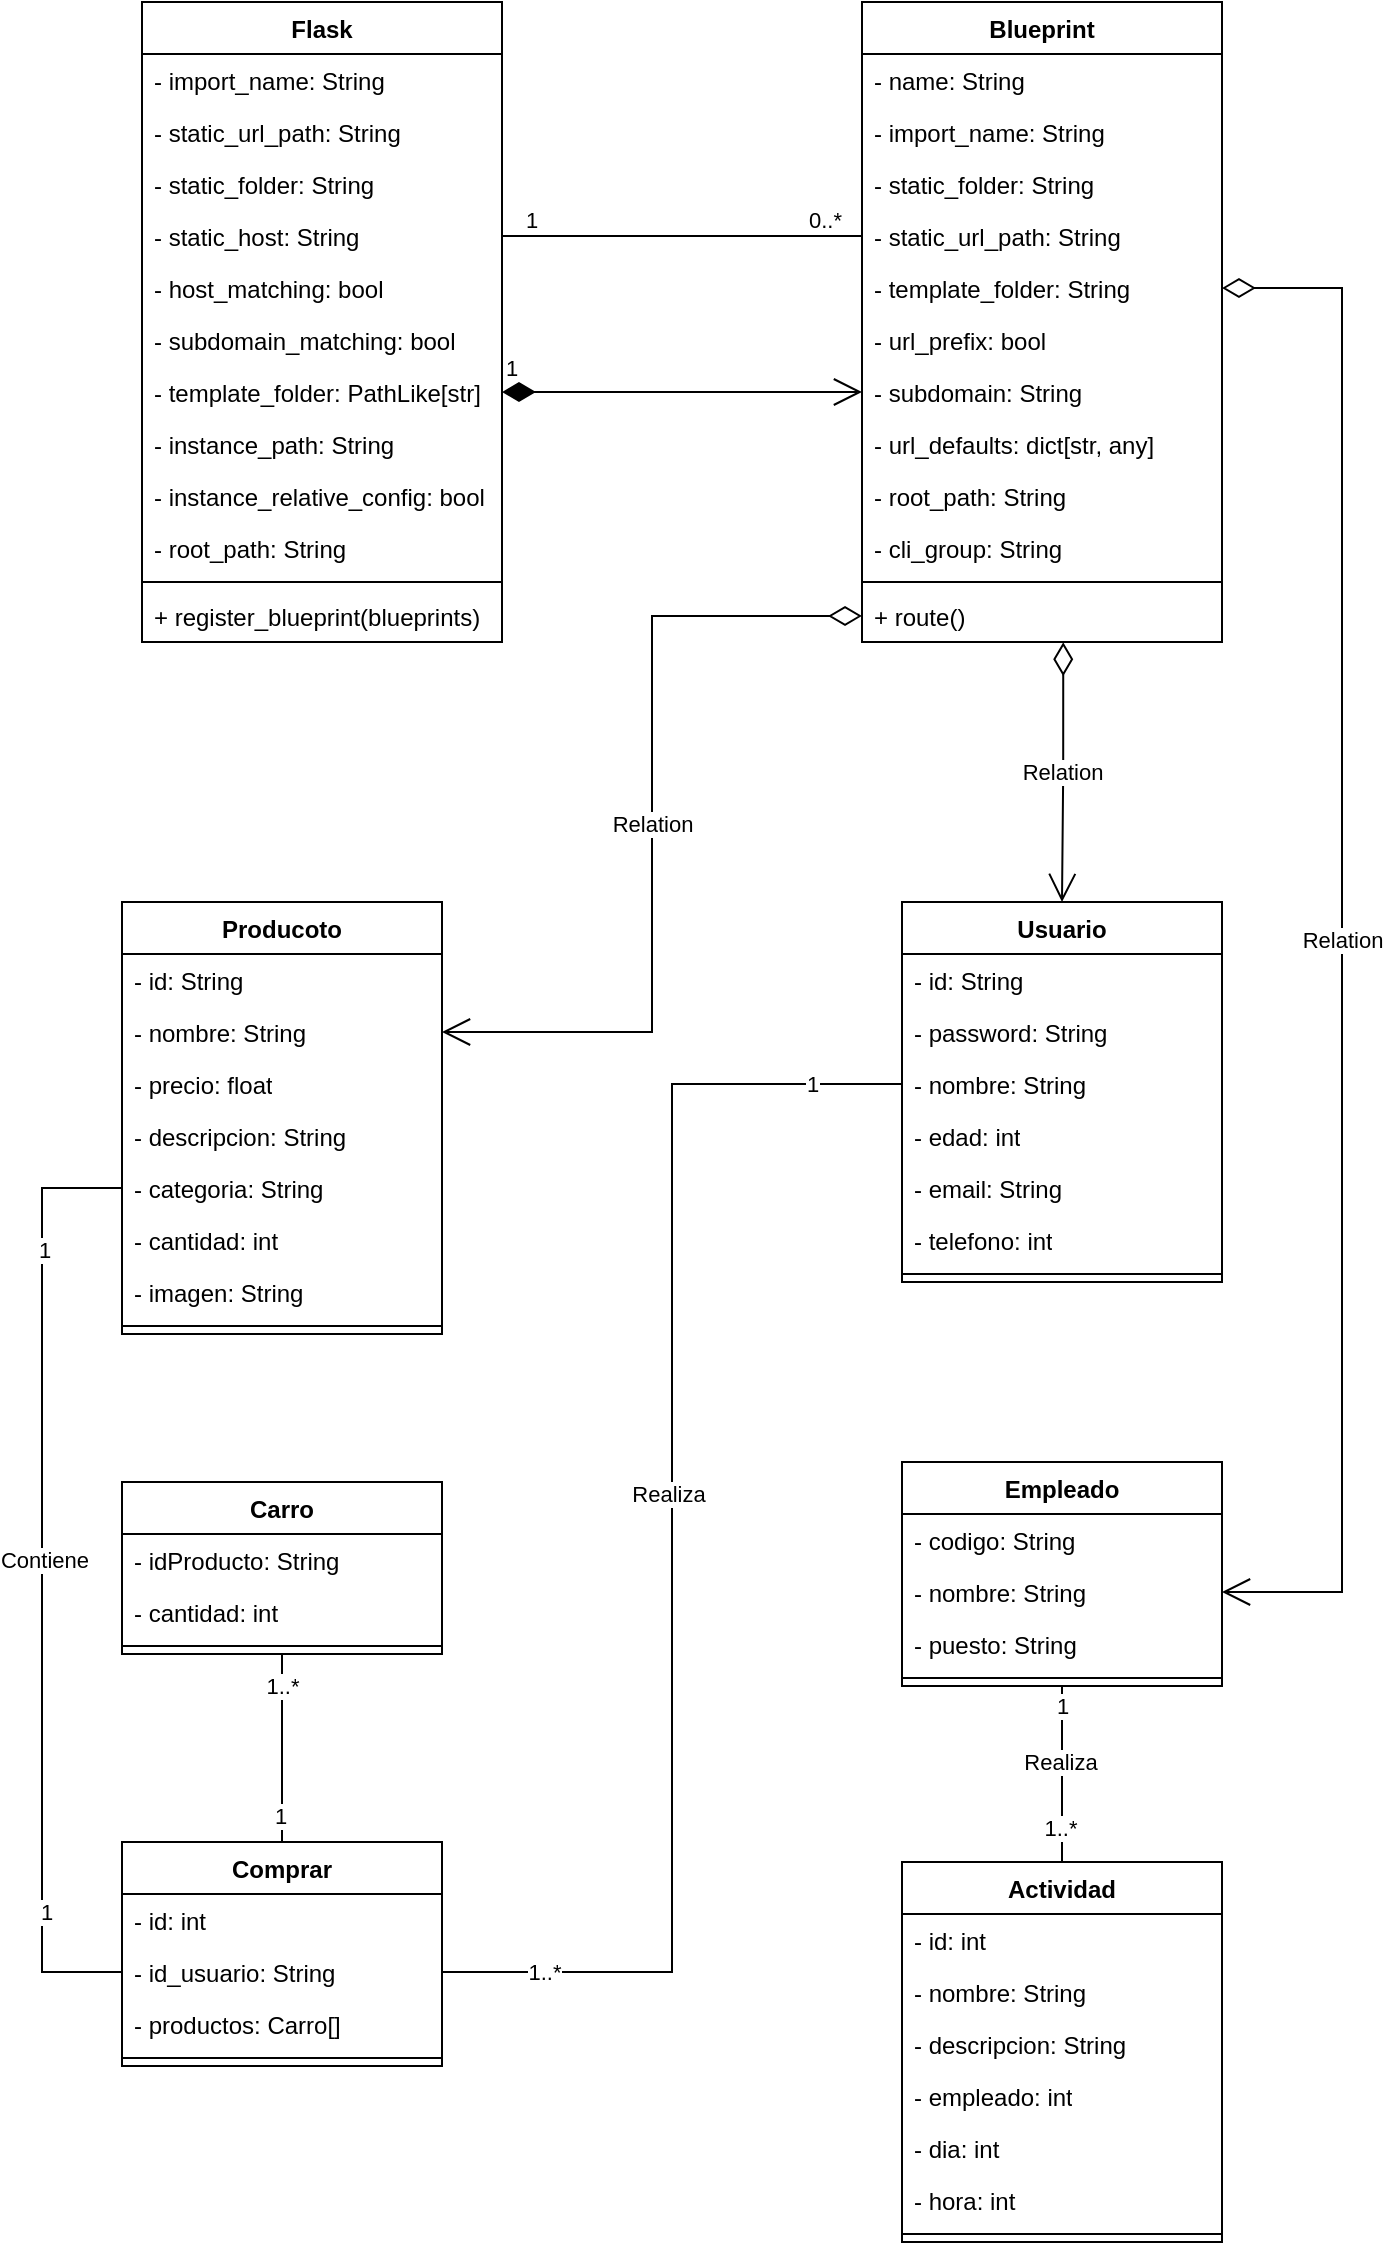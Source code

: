 <mxfile version="24.6.4" type="github">
  <diagram name="Page-1" id="HMV49x7InuyYmZAMumwG">
    <mxGraphModel dx="1477" dy="1890" grid="1" gridSize="10" guides="1" tooltips="1" connect="1" arrows="1" fold="1" page="1" pageScale="1" pageWidth="850" pageHeight="1100" math="0" shadow="0">
      <root>
        <mxCell id="0" />
        <mxCell id="1" parent="0" />
        <mxCell id="klIfk3_BC9kVE4RCGqy8-1" value="Usuario" style="swimlane;fontStyle=1;align=center;verticalAlign=top;childLayout=stackLayout;horizontal=1;startSize=26;horizontalStack=0;resizeParent=1;resizeParentMax=0;resizeLast=0;collapsible=1;marginBottom=0;whiteSpace=wrap;html=1;movable=1;resizable=1;rotatable=1;deletable=1;editable=1;locked=0;connectable=1;" vertex="1" parent="1">
          <mxGeometry x="560" y="90" width="160" height="190" as="geometry" />
        </mxCell>
        <mxCell id="klIfk3_BC9kVE4RCGqy8-2" value="- id: String&lt;div&gt;&lt;br&gt;&lt;/div&gt;" style="text;strokeColor=none;fillColor=none;align=left;verticalAlign=top;spacingLeft=4;spacingRight=4;overflow=hidden;rotatable=0;points=[[0,0.5],[1,0.5]];portConstraint=eastwest;whiteSpace=wrap;html=1;" vertex="1" parent="klIfk3_BC9kVE4RCGqy8-1">
          <mxGeometry y="26" width="160" height="26" as="geometry" />
        </mxCell>
        <mxCell id="klIfk3_BC9kVE4RCGqy8-5" value="- password: String" style="text;strokeColor=none;fillColor=none;align=left;verticalAlign=top;spacingLeft=4;spacingRight=4;overflow=hidden;rotatable=0;points=[[0,0.5],[1,0.5]];portConstraint=eastwest;whiteSpace=wrap;html=1;" vertex="1" parent="klIfk3_BC9kVE4RCGqy8-1">
          <mxGeometry y="52" width="160" height="26" as="geometry" />
        </mxCell>
        <mxCell id="klIfk3_BC9kVE4RCGqy8-6" value="- nombre: String" style="text;strokeColor=none;fillColor=none;align=left;verticalAlign=top;spacingLeft=4;spacingRight=4;overflow=hidden;rotatable=0;points=[[0,0.5],[1,0.5]];portConstraint=eastwest;whiteSpace=wrap;html=1;" vertex="1" parent="klIfk3_BC9kVE4RCGqy8-1">
          <mxGeometry y="78" width="160" height="26" as="geometry" />
        </mxCell>
        <mxCell id="klIfk3_BC9kVE4RCGqy8-7" value="- edad: int&lt;div&gt;&lt;br&gt;&lt;/div&gt;" style="text;strokeColor=none;fillColor=none;align=left;verticalAlign=top;spacingLeft=4;spacingRight=4;overflow=hidden;rotatable=0;points=[[0,0.5],[1,0.5]];portConstraint=eastwest;whiteSpace=wrap;html=1;" vertex="1" parent="klIfk3_BC9kVE4RCGqy8-1">
          <mxGeometry y="104" width="160" height="26" as="geometry" />
        </mxCell>
        <mxCell id="klIfk3_BC9kVE4RCGqy8-8" value="- email: String" style="text;strokeColor=none;fillColor=none;align=left;verticalAlign=top;spacingLeft=4;spacingRight=4;overflow=hidden;rotatable=0;points=[[0,0.5],[1,0.5]];portConstraint=eastwest;whiteSpace=wrap;html=1;" vertex="1" parent="klIfk3_BC9kVE4RCGqy8-1">
          <mxGeometry y="130" width="160" height="26" as="geometry" />
        </mxCell>
        <mxCell id="klIfk3_BC9kVE4RCGqy8-9" value="- telefono: int&lt;div&gt;&lt;br&gt;&lt;/div&gt;" style="text;strokeColor=none;fillColor=none;align=left;verticalAlign=top;spacingLeft=4;spacingRight=4;overflow=hidden;rotatable=0;points=[[0,0.5],[1,0.5]];portConstraint=eastwest;whiteSpace=wrap;html=1;" vertex="1" parent="klIfk3_BC9kVE4RCGqy8-1">
          <mxGeometry y="156" width="160" height="26" as="geometry" />
        </mxCell>
        <mxCell id="klIfk3_BC9kVE4RCGqy8-3" value="" style="line;strokeWidth=1;fillColor=none;align=left;verticalAlign=middle;spacingTop=-1;spacingLeft=3;spacingRight=3;rotatable=0;labelPosition=right;points=[];portConstraint=eastwest;strokeColor=inherit;" vertex="1" parent="klIfk3_BC9kVE4RCGqy8-1">
          <mxGeometry y="182" width="160" height="8" as="geometry" />
        </mxCell>
        <mxCell id="klIfk3_BC9kVE4RCGqy8-10" value="Producoto" style="swimlane;fontStyle=1;align=center;verticalAlign=top;childLayout=stackLayout;horizontal=1;startSize=26;horizontalStack=0;resizeParent=1;resizeParentMax=0;resizeLast=0;collapsible=1;marginBottom=0;whiteSpace=wrap;html=1;movable=0;resizable=0;rotatable=0;deletable=0;editable=0;locked=1;connectable=0;" vertex="1" parent="1">
          <mxGeometry x="170" y="90" width="160" height="216" as="geometry" />
        </mxCell>
        <mxCell id="klIfk3_BC9kVE4RCGqy8-11" value="- id: String&lt;div&gt;&lt;br&gt;&lt;/div&gt;" style="text;strokeColor=none;fillColor=none;align=left;verticalAlign=top;spacingLeft=4;spacingRight=4;overflow=hidden;rotatable=0;points=[[0,0.5],[1,0.5]];portConstraint=eastwest;whiteSpace=wrap;html=1;" vertex="1" parent="klIfk3_BC9kVE4RCGqy8-10">
          <mxGeometry y="26" width="160" height="26" as="geometry" />
        </mxCell>
        <mxCell id="klIfk3_BC9kVE4RCGqy8-13" value="- nombre: String&lt;div&gt;&lt;br&gt;&lt;/div&gt;" style="text;strokeColor=none;fillColor=none;align=left;verticalAlign=top;spacingLeft=4;spacingRight=4;overflow=hidden;rotatable=0;points=[[0,0.5],[1,0.5]];portConstraint=eastwest;whiteSpace=wrap;html=1;" vertex="1" parent="klIfk3_BC9kVE4RCGqy8-10">
          <mxGeometry y="52" width="160" height="26" as="geometry" />
        </mxCell>
        <mxCell id="klIfk3_BC9kVE4RCGqy8-12" value="- precio: float" style="text;strokeColor=none;fillColor=none;align=left;verticalAlign=top;spacingLeft=4;spacingRight=4;overflow=hidden;rotatable=0;points=[[0,0.5],[1,0.5]];portConstraint=eastwest;whiteSpace=wrap;html=1;" vertex="1" parent="klIfk3_BC9kVE4RCGqy8-10">
          <mxGeometry y="78" width="160" height="26" as="geometry" />
        </mxCell>
        <mxCell id="klIfk3_BC9kVE4RCGqy8-14" value="- descripcion: String&lt;div&gt;&lt;br&gt;&lt;/div&gt;" style="text;strokeColor=none;fillColor=none;align=left;verticalAlign=top;spacingLeft=4;spacingRight=4;overflow=hidden;rotatable=0;points=[[0,0.5],[1,0.5]];portConstraint=eastwest;whiteSpace=wrap;html=1;" vertex="1" parent="klIfk3_BC9kVE4RCGqy8-10">
          <mxGeometry y="104" width="160" height="26" as="geometry" />
        </mxCell>
        <mxCell id="klIfk3_BC9kVE4RCGqy8-15" value="- categoria: String" style="text;strokeColor=none;fillColor=none;align=left;verticalAlign=top;spacingLeft=4;spacingRight=4;overflow=hidden;rotatable=0;points=[[0,0.5],[1,0.5]];portConstraint=eastwest;whiteSpace=wrap;html=1;" vertex="1" parent="klIfk3_BC9kVE4RCGqy8-10">
          <mxGeometry y="130" width="160" height="26" as="geometry" />
        </mxCell>
        <mxCell id="klIfk3_BC9kVE4RCGqy8-18" value="- cantidad: int&lt;div&gt;&lt;br&gt;&lt;/div&gt;" style="text;strokeColor=none;fillColor=none;align=left;verticalAlign=top;spacingLeft=4;spacingRight=4;overflow=hidden;rotatable=0;points=[[0,0.5],[1,0.5]];portConstraint=eastwest;whiteSpace=wrap;html=1;" vertex="1" parent="klIfk3_BC9kVE4RCGqy8-10">
          <mxGeometry y="156" width="160" height="26" as="geometry" />
        </mxCell>
        <mxCell id="klIfk3_BC9kVE4RCGqy8-16" value="- imagen: String&lt;div&gt;&lt;br&gt;&lt;/div&gt;" style="text;strokeColor=none;fillColor=none;align=left;verticalAlign=top;spacingLeft=4;spacingRight=4;overflow=hidden;rotatable=0;points=[[0,0.5],[1,0.5]];portConstraint=eastwest;whiteSpace=wrap;html=1;" vertex="1" parent="klIfk3_BC9kVE4RCGqy8-10">
          <mxGeometry y="182" width="160" height="26" as="geometry" />
        </mxCell>
        <mxCell id="klIfk3_BC9kVE4RCGqy8-17" value="" style="line;strokeWidth=1;fillColor=none;align=left;verticalAlign=middle;spacingTop=-1;spacingLeft=3;spacingRight=3;rotatable=0;labelPosition=right;points=[];portConstraint=eastwest;strokeColor=inherit;" vertex="1" parent="klIfk3_BC9kVE4RCGqy8-10">
          <mxGeometry y="208" width="160" height="8" as="geometry" />
        </mxCell>
        <mxCell id="klIfk3_BC9kVE4RCGqy8-19" value="Empleado" style="swimlane;fontStyle=1;align=center;verticalAlign=top;childLayout=stackLayout;horizontal=1;startSize=26;horizontalStack=0;resizeParent=1;resizeParentMax=0;resizeLast=0;collapsible=1;marginBottom=0;whiteSpace=wrap;html=1;movable=1;resizable=1;rotatable=1;deletable=1;editable=1;locked=0;connectable=1;" vertex="1" parent="1">
          <mxGeometry x="560" y="370" width="160" height="112" as="geometry" />
        </mxCell>
        <mxCell id="klIfk3_BC9kVE4RCGqy8-20" value="- codigo: String" style="text;strokeColor=none;fillColor=none;align=left;verticalAlign=top;spacingLeft=4;spacingRight=4;overflow=hidden;rotatable=0;points=[[0,0.5],[1,0.5]];portConstraint=eastwest;whiteSpace=wrap;html=1;" vertex="1" parent="klIfk3_BC9kVE4RCGqy8-19">
          <mxGeometry y="26" width="160" height="26" as="geometry" />
        </mxCell>
        <mxCell id="klIfk3_BC9kVE4RCGqy8-23" value="- nombre: String" style="text;strokeColor=none;fillColor=none;align=left;verticalAlign=top;spacingLeft=4;spacingRight=4;overflow=hidden;rotatable=0;points=[[0,0.5],[1,0.5]];portConstraint=eastwest;whiteSpace=wrap;html=1;" vertex="1" parent="klIfk3_BC9kVE4RCGqy8-19">
          <mxGeometry y="52" width="160" height="26" as="geometry" />
        </mxCell>
        <mxCell id="klIfk3_BC9kVE4RCGqy8-24" value="- puesto: String" style="text;strokeColor=none;fillColor=none;align=left;verticalAlign=top;spacingLeft=4;spacingRight=4;overflow=hidden;rotatable=0;points=[[0,0.5],[1,0.5]];portConstraint=eastwest;whiteSpace=wrap;html=1;" vertex="1" parent="klIfk3_BC9kVE4RCGqy8-19">
          <mxGeometry y="78" width="160" height="26" as="geometry" />
        </mxCell>
        <mxCell id="klIfk3_BC9kVE4RCGqy8-21" value="" style="line;strokeWidth=1;fillColor=none;align=left;verticalAlign=middle;spacingTop=-1;spacingLeft=3;spacingRight=3;rotatable=0;labelPosition=right;points=[];portConstraint=eastwest;strokeColor=inherit;" vertex="1" parent="klIfk3_BC9kVE4RCGqy8-19">
          <mxGeometry y="104" width="160" height="8" as="geometry" />
        </mxCell>
        <mxCell id="klIfk3_BC9kVE4RCGqy8-25" value="Comprar" style="swimlane;fontStyle=1;align=center;verticalAlign=top;childLayout=stackLayout;horizontal=1;startSize=26;horizontalStack=0;resizeParent=1;resizeParentMax=0;resizeLast=0;collapsible=1;marginBottom=0;whiteSpace=wrap;html=1;movable=1;resizable=1;rotatable=1;deletable=1;editable=1;locked=0;connectable=1;" vertex="1" parent="1">
          <mxGeometry x="170" y="560" width="160" height="112" as="geometry" />
        </mxCell>
        <mxCell id="klIfk3_BC9kVE4RCGqy8-26" value="- id: int" style="text;strokeColor=none;fillColor=none;align=left;verticalAlign=top;spacingLeft=4;spacingRight=4;overflow=hidden;rotatable=1;points=[[0,0.5],[1,0.5]];portConstraint=eastwest;whiteSpace=wrap;html=1;movable=1;resizable=1;deletable=1;editable=1;locked=0;connectable=1;" vertex="1" parent="klIfk3_BC9kVE4RCGqy8-25">
          <mxGeometry y="26" width="160" height="26" as="geometry" />
        </mxCell>
        <mxCell id="klIfk3_BC9kVE4RCGqy8-29" value="- id_usuario: String" style="text;strokeColor=none;fillColor=none;align=left;verticalAlign=top;spacingLeft=4;spacingRight=4;overflow=hidden;rotatable=1;points=[[0,0.5],[1,0.5]];portConstraint=eastwest;whiteSpace=wrap;html=1;movable=1;resizable=1;deletable=1;editable=1;locked=0;connectable=1;" vertex="1" parent="klIfk3_BC9kVE4RCGqy8-25">
          <mxGeometry y="52" width="160" height="26" as="geometry" />
        </mxCell>
        <mxCell id="klIfk3_BC9kVE4RCGqy8-30" value="- productos: Carro[]" style="text;strokeColor=none;fillColor=none;align=left;verticalAlign=top;spacingLeft=4;spacingRight=4;overflow=hidden;rotatable=1;points=[[0,0.5],[1,0.5]];portConstraint=eastwest;whiteSpace=wrap;html=1;movable=1;resizable=1;deletable=1;editable=1;locked=0;connectable=1;" vertex="1" parent="klIfk3_BC9kVE4RCGqy8-25">
          <mxGeometry y="78" width="160" height="26" as="geometry" />
        </mxCell>
        <mxCell id="klIfk3_BC9kVE4RCGqy8-27" value="" style="line;strokeWidth=1;fillColor=none;align=left;verticalAlign=middle;spacingTop=-1;spacingLeft=3;spacingRight=3;rotatable=1;labelPosition=right;points=[];portConstraint=eastwest;strokeColor=inherit;movable=1;resizable=1;deletable=1;editable=1;locked=0;connectable=1;" vertex="1" parent="klIfk3_BC9kVE4RCGqy8-25">
          <mxGeometry y="104" width="160" height="8" as="geometry" />
        </mxCell>
        <mxCell id="klIfk3_BC9kVE4RCGqy8-31" value="Carro" style="swimlane;fontStyle=1;align=center;verticalAlign=top;childLayout=stackLayout;horizontal=1;startSize=26;horizontalStack=0;resizeParent=1;resizeParentMax=0;resizeLast=0;collapsible=1;marginBottom=0;whiteSpace=wrap;html=1;movable=1;resizable=1;rotatable=1;deletable=1;editable=1;locked=0;connectable=1;" vertex="1" parent="1">
          <mxGeometry x="170" y="380" width="160" height="86" as="geometry" />
        </mxCell>
        <mxCell id="klIfk3_BC9kVE4RCGqy8-32" value="- idProducto: String" style="text;strokeColor=none;fillColor=none;align=left;verticalAlign=top;spacingLeft=4;spacingRight=4;overflow=hidden;rotatable=1;points=[[0,0.5],[1,0.5]];portConstraint=eastwest;whiteSpace=wrap;html=1;movable=1;resizable=1;deletable=1;editable=1;locked=0;connectable=1;" vertex="1" parent="klIfk3_BC9kVE4RCGqy8-31">
          <mxGeometry y="26" width="160" height="26" as="geometry" />
        </mxCell>
        <mxCell id="klIfk3_BC9kVE4RCGqy8-34" value="- cantidad: int" style="text;strokeColor=none;fillColor=none;align=left;verticalAlign=top;spacingLeft=4;spacingRight=4;overflow=hidden;rotatable=1;points=[[0,0.5],[1,0.5]];portConstraint=eastwest;whiteSpace=wrap;html=1;movable=1;resizable=1;deletable=1;editable=1;locked=0;connectable=1;" vertex="1" parent="klIfk3_BC9kVE4RCGqy8-31">
          <mxGeometry y="52" width="160" height="26" as="geometry" />
        </mxCell>
        <mxCell id="klIfk3_BC9kVE4RCGqy8-35" value="" style="line;strokeWidth=1;fillColor=none;align=left;verticalAlign=middle;spacingTop=-1;spacingLeft=3;spacingRight=3;rotatable=1;labelPosition=right;points=[];portConstraint=eastwest;strokeColor=inherit;movable=1;resizable=1;deletable=1;editable=1;locked=0;connectable=1;" vertex="1" parent="klIfk3_BC9kVE4RCGqy8-31">
          <mxGeometry y="78" width="160" height="8" as="geometry" />
        </mxCell>
        <mxCell id="klIfk3_BC9kVE4RCGqy8-36" value="Actividad" style="swimlane;fontStyle=1;align=center;verticalAlign=top;childLayout=stackLayout;horizontal=1;startSize=26;horizontalStack=0;resizeParent=1;resizeParentMax=0;resizeLast=0;collapsible=1;marginBottom=0;whiteSpace=wrap;html=1;movable=1;resizable=1;rotatable=1;deletable=1;editable=1;locked=0;connectable=1;" vertex="1" parent="1">
          <mxGeometry x="560" y="570" width="160" height="190" as="geometry" />
        </mxCell>
        <mxCell id="klIfk3_BC9kVE4RCGqy8-37" value="- id: int" style="text;strokeColor=none;fillColor=none;align=left;verticalAlign=top;spacingLeft=4;spacingRight=4;overflow=hidden;rotatable=1;points=[[0,0.5],[1,0.5]];portConstraint=eastwest;whiteSpace=wrap;html=1;movable=1;resizable=1;deletable=1;editable=1;locked=0;connectable=1;" vertex="1" parent="klIfk3_BC9kVE4RCGqy8-36">
          <mxGeometry y="26" width="160" height="26" as="geometry" />
        </mxCell>
        <mxCell id="klIfk3_BC9kVE4RCGqy8-44" value="- nombre: String" style="text;strokeColor=none;fillColor=none;align=left;verticalAlign=top;spacingLeft=4;spacingRight=4;overflow=hidden;rotatable=1;points=[[0,0.5],[1,0.5]];portConstraint=eastwest;whiteSpace=wrap;html=1;movable=1;resizable=1;deletable=1;editable=1;locked=0;connectable=1;" vertex="1" parent="klIfk3_BC9kVE4RCGqy8-36">
          <mxGeometry y="52" width="160" height="26" as="geometry" />
        </mxCell>
        <mxCell id="klIfk3_BC9kVE4RCGqy8-45" value="- descripcion: String" style="text;strokeColor=none;fillColor=none;align=left;verticalAlign=top;spacingLeft=4;spacingRight=4;overflow=hidden;rotatable=1;points=[[0,0.5],[1,0.5]];portConstraint=eastwest;whiteSpace=wrap;html=1;movable=1;resizable=1;deletable=1;editable=1;locked=0;connectable=1;" vertex="1" parent="klIfk3_BC9kVE4RCGqy8-36">
          <mxGeometry y="78" width="160" height="26" as="geometry" />
        </mxCell>
        <mxCell id="klIfk3_BC9kVE4RCGqy8-46" value="- empleado: int" style="text;strokeColor=none;fillColor=none;align=left;verticalAlign=top;spacingLeft=4;spacingRight=4;overflow=hidden;rotatable=1;points=[[0,0.5],[1,0.5]];portConstraint=eastwest;whiteSpace=wrap;html=1;movable=1;resizable=1;deletable=1;editable=1;locked=0;connectable=1;" vertex="1" parent="klIfk3_BC9kVE4RCGqy8-36">
          <mxGeometry y="104" width="160" height="26" as="geometry" />
        </mxCell>
        <mxCell id="klIfk3_BC9kVE4RCGqy8-47" value="- dia: int" style="text;strokeColor=none;fillColor=none;align=left;verticalAlign=top;spacingLeft=4;spacingRight=4;overflow=hidden;rotatable=1;points=[[0,0.5],[1,0.5]];portConstraint=eastwest;whiteSpace=wrap;html=1;movable=1;resizable=1;deletable=1;editable=1;locked=0;connectable=1;" vertex="1" parent="klIfk3_BC9kVE4RCGqy8-36">
          <mxGeometry y="130" width="160" height="26" as="geometry" />
        </mxCell>
        <mxCell id="klIfk3_BC9kVE4RCGqy8-48" value="- hora: int" style="text;strokeColor=none;fillColor=none;align=left;verticalAlign=top;spacingLeft=4;spacingRight=4;overflow=hidden;rotatable=1;points=[[0,0.5],[1,0.5]];portConstraint=eastwest;whiteSpace=wrap;html=1;movable=1;resizable=1;deletable=1;editable=1;locked=0;connectable=1;" vertex="1" parent="klIfk3_BC9kVE4RCGqy8-36">
          <mxGeometry y="156" width="160" height="26" as="geometry" />
        </mxCell>
        <mxCell id="klIfk3_BC9kVE4RCGqy8-38" value="" style="line;strokeWidth=1;fillColor=none;align=left;verticalAlign=middle;spacingTop=-1;spacingLeft=3;spacingRight=3;rotatable=1;labelPosition=right;points=[];portConstraint=eastwest;strokeColor=inherit;movable=1;resizable=1;deletable=1;editable=1;locked=0;connectable=1;" vertex="1" parent="klIfk3_BC9kVE4RCGqy8-36">
          <mxGeometry y="182" width="160" height="8" as="geometry" />
        </mxCell>
        <mxCell id="klIfk3_BC9kVE4RCGqy8-49" value="Flask" style="swimlane;fontStyle=1;align=center;verticalAlign=top;childLayout=stackLayout;horizontal=1;startSize=26;horizontalStack=0;resizeParent=1;resizeParentMax=0;resizeLast=0;collapsible=1;marginBottom=0;whiteSpace=wrap;html=1;" vertex="1" parent="1">
          <mxGeometry x="180" y="-360" width="180" height="320" as="geometry" />
        </mxCell>
        <mxCell id="klIfk3_BC9kVE4RCGqy8-50" value="- import_name: String" style="text;strokeColor=none;fillColor=none;align=left;verticalAlign=top;spacingLeft=4;spacingRight=4;overflow=hidden;rotatable=0;points=[[0,0.5],[1,0.5]];portConstraint=eastwest;whiteSpace=wrap;html=1;" vertex="1" parent="klIfk3_BC9kVE4RCGqy8-49">
          <mxGeometry y="26" width="180" height="26" as="geometry" />
        </mxCell>
        <mxCell id="klIfk3_BC9kVE4RCGqy8-53" value="- static_url_path: String" style="text;strokeColor=none;fillColor=none;align=left;verticalAlign=top;spacingLeft=4;spacingRight=4;overflow=hidden;rotatable=0;points=[[0,0.5],[1,0.5]];portConstraint=eastwest;whiteSpace=wrap;html=1;" vertex="1" parent="klIfk3_BC9kVE4RCGqy8-49">
          <mxGeometry y="52" width="180" height="26" as="geometry" />
        </mxCell>
        <mxCell id="klIfk3_BC9kVE4RCGqy8-54" value="- static_folder: String" style="text;strokeColor=none;fillColor=none;align=left;verticalAlign=top;spacingLeft=4;spacingRight=4;overflow=hidden;rotatable=0;points=[[0,0.5],[1,0.5]];portConstraint=eastwest;whiteSpace=wrap;html=1;" vertex="1" parent="klIfk3_BC9kVE4RCGqy8-49">
          <mxGeometry y="78" width="180" height="26" as="geometry" />
        </mxCell>
        <mxCell id="klIfk3_BC9kVE4RCGqy8-55" value="- static_host: String" style="text;strokeColor=none;fillColor=none;align=left;verticalAlign=top;spacingLeft=4;spacingRight=4;overflow=hidden;rotatable=0;points=[[0,0.5],[1,0.5]];portConstraint=eastwest;whiteSpace=wrap;html=1;" vertex="1" parent="klIfk3_BC9kVE4RCGqy8-49">
          <mxGeometry y="104" width="180" height="26" as="geometry" />
        </mxCell>
        <mxCell id="klIfk3_BC9kVE4RCGqy8-56" value="- host_matching: bool" style="text;strokeColor=none;fillColor=none;align=left;verticalAlign=top;spacingLeft=4;spacingRight=4;overflow=hidden;rotatable=0;points=[[0,0.5],[1,0.5]];portConstraint=eastwest;whiteSpace=wrap;html=1;" vertex="1" parent="klIfk3_BC9kVE4RCGqy8-49">
          <mxGeometry y="130" width="180" height="26" as="geometry" />
        </mxCell>
        <mxCell id="klIfk3_BC9kVE4RCGqy8-57" value="- subdomain_matching: bool" style="text;strokeColor=none;fillColor=none;align=left;verticalAlign=top;spacingLeft=4;spacingRight=4;overflow=hidden;rotatable=0;points=[[0,0.5],[1,0.5]];portConstraint=eastwest;whiteSpace=wrap;html=1;" vertex="1" parent="klIfk3_BC9kVE4RCGqy8-49">
          <mxGeometry y="156" width="180" height="26" as="geometry" />
        </mxCell>
        <mxCell id="klIfk3_BC9kVE4RCGqy8-58" value="- template_folder: PathLike[str]" style="text;strokeColor=none;fillColor=none;align=left;verticalAlign=top;spacingLeft=4;spacingRight=4;overflow=hidden;rotatable=0;points=[[0,0.5],[1,0.5]];portConstraint=eastwest;whiteSpace=wrap;html=1;" vertex="1" parent="klIfk3_BC9kVE4RCGqy8-49">
          <mxGeometry y="182" width="180" height="26" as="geometry" />
        </mxCell>
        <mxCell id="klIfk3_BC9kVE4RCGqy8-59" value="- instance_path: String" style="text;strokeColor=none;fillColor=none;align=left;verticalAlign=top;spacingLeft=4;spacingRight=4;overflow=hidden;rotatable=0;points=[[0,0.5],[1,0.5]];portConstraint=eastwest;whiteSpace=wrap;html=1;" vertex="1" parent="klIfk3_BC9kVE4RCGqy8-49">
          <mxGeometry y="208" width="180" height="26" as="geometry" />
        </mxCell>
        <mxCell id="klIfk3_BC9kVE4RCGqy8-60" value="- instance_relative_config: bool" style="text;strokeColor=none;fillColor=none;align=left;verticalAlign=top;spacingLeft=4;spacingRight=4;overflow=hidden;rotatable=0;points=[[0,0.5],[1,0.5]];portConstraint=eastwest;whiteSpace=wrap;html=1;" vertex="1" parent="klIfk3_BC9kVE4RCGqy8-49">
          <mxGeometry y="234" width="180" height="26" as="geometry" />
        </mxCell>
        <mxCell id="klIfk3_BC9kVE4RCGqy8-61" value="- root_path: String" style="text;strokeColor=none;fillColor=none;align=left;verticalAlign=top;spacingLeft=4;spacingRight=4;overflow=hidden;rotatable=0;points=[[0,0.5],[1,0.5]];portConstraint=eastwest;whiteSpace=wrap;html=1;" vertex="1" parent="klIfk3_BC9kVE4RCGqy8-49">
          <mxGeometry y="260" width="180" height="26" as="geometry" />
        </mxCell>
        <mxCell id="klIfk3_BC9kVE4RCGqy8-51" value="" style="line;strokeWidth=1;fillColor=none;align=left;verticalAlign=middle;spacingTop=-1;spacingLeft=3;spacingRight=3;rotatable=0;labelPosition=right;points=[];portConstraint=eastwest;strokeColor=inherit;" vertex="1" parent="klIfk3_BC9kVE4RCGqy8-49">
          <mxGeometry y="286" width="180" height="8" as="geometry" />
        </mxCell>
        <mxCell id="klIfk3_BC9kVE4RCGqy8-52" value="+ register_blueprint(blueprints)" style="text;strokeColor=none;fillColor=none;align=left;verticalAlign=top;spacingLeft=4;spacingRight=4;overflow=hidden;rotatable=0;points=[[0,0.5],[1,0.5]];portConstraint=eastwest;whiteSpace=wrap;html=1;" vertex="1" parent="klIfk3_BC9kVE4RCGqy8-49">
          <mxGeometry y="294" width="180" height="26" as="geometry" />
        </mxCell>
        <mxCell id="klIfk3_BC9kVE4RCGqy8-62" value="Blueprint" style="swimlane;fontStyle=1;align=center;verticalAlign=top;childLayout=stackLayout;horizontal=1;startSize=26;horizontalStack=0;resizeParent=1;resizeParentMax=0;resizeLast=0;collapsible=1;marginBottom=0;whiteSpace=wrap;html=1;" vertex="1" parent="1">
          <mxGeometry x="540" y="-360" width="180" height="320" as="geometry" />
        </mxCell>
        <mxCell id="klIfk3_BC9kVE4RCGqy8-63" value="- name: String" style="text;strokeColor=none;fillColor=none;align=left;verticalAlign=top;spacingLeft=4;spacingRight=4;overflow=hidden;rotatable=0;points=[[0,0.5],[1,0.5]];portConstraint=eastwest;whiteSpace=wrap;html=1;" vertex="1" parent="klIfk3_BC9kVE4RCGqy8-62">
          <mxGeometry y="26" width="180" height="26" as="geometry" />
        </mxCell>
        <mxCell id="klIfk3_BC9kVE4RCGqy8-64" value="- import_name: String" style="text;strokeColor=none;fillColor=none;align=left;verticalAlign=top;spacingLeft=4;spacingRight=4;overflow=hidden;rotatable=0;points=[[0,0.5],[1,0.5]];portConstraint=eastwest;whiteSpace=wrap;html=1;" vertex="1" parent="klIfk3_BC9kVE4RCGqy8-62">
          <mxGeometry y="52" width="180" height="26" as="geometry" />
        </mxCell>
        <mxCell id="klIfk3_BC9kVE4RCGqy8-65" value="- static_folder: String" style="text;strokeColor=none;fillColor=none;align=left;verticalAlign=top;spacingLeft=4;spacingRight=4;overflow=hidden;rotatable=0;points=[[0,0.5],[1,0.5]];portConstraint=eastwest;whiteSpace=wrap;html=1;" vertex="1" parent="klIfk3_BC9kVE4RCGqy8-62">
          <mxGeometry y="78" width="180" height="26" as="geometry" />
        </mxCell>
        <mxCell id="klIfk3_BC9kVE4RCGqy8-66" value="- static_url_path: String" style="text;strokeColor=none;fillColor=none;align=left;verticalAlign=top;spacingLeft=4;spacingRight=4;overflow=hidden;rotatable=0;points=[[0,0.5],[1,0.5]];portConstraint=eastwest;whiteSpace=wrap;html=1;" vertex="1" parent="klIfk3_BC9kVE4RCGqy8-62">
          <mxGeometry y="104" width="180" height="26" as="geometry" />
        </mxCell>
        <mxCell id="klIfk3_BC9kVE4RCGqy8-69" value="- template_folder: String" style="text;strokeColor=none;fillColor=none;align=left;verticalAlign=top;spacingLeft=4;spacingRight=4;overflow=hidden;rotatable=0;points=[[0,0.5],[1,0.5]];portConstraint=eastwest;whiteSpace=wrap;html=1;" vertex="1" parent="klIfk3_BC9kVE4RCGqy8-62">
          <mxGeometry y="130" width="180" height="26" as="geometry" />
        </mxCell>
        <mxCell id="klIfk3_BC9kVE4RCGqy8-67" value="- url_prefix: bool" style="text;strokeColor=none;fillColor=none;align=left;verticalAlign=top;spacingLeft=4;spacingRight=4;overflow=hidden;rotatable=0;points=[[0,0.5],[1,0.5]];portConstraint=eastwest;whiteSpace=wrap;html=1;" vertex="1" parent="klIfk3_BC9kVE4RCGqy8-62">
          <mxGeometry y="156" width="180" height="26" as="geometry" />
        </mxCell>
        <mxCell id="klIfk3_BC9kVE4RCGqy8-68" value="- subdomain: String" style="text;strokeColor=none;fillColor=none;align=left;verticalAlign=top;spacingLeft=4;spacingRight=4;overflow=hidden;rotatable=0;points=[[0,0.5],[1,0.5]];portConstraint=eastwest;whiteSpace=wrap;html=1;" vertex="1" parent="klIfk3_BC9kVE4RCGqy8-62">
          <mxGeometry y="182" width="180" height="26" as="geometry" />
        </mxCell>
        <mxCell id="klIfk3_BC9kVE4RCGqy8-70" value="- url_defaults: dict[str, any]" style="text;strokeColor=none;fillColor=none;align=left;verticalAlign=top;spacingLeft=4;spacingRight=4;overflow=hidden;rotatable=0;points=[[0,0.5],[1,0.5]];portConstraint=eastwest;whiteSpace=wrap;html=1;" vertex="1" parent="klIfk3_BC9kVE4RCGqy8-62">
          <mxGeometry y="208" width="180" height="26" as="geometry" />
        </mxCell>
        <mxCell id="klIfk3_BC9kVE4RCGqy8-72" value="- root_path: String" style="text;strokeColor=none;fillColor=none;align=left;verticalAlign=top;spacingLeft=4;spacingRight=4;overflow=hidden;rotatable=0;points=[[0,0.5],[1,0.5]];portConstraint=eastwest;whiteSpace=wrap;html=1;" vertex="1" parent="klIfk3_BC9kVE4RCGqy8-62">
          <mxGeometry y="234" width="180" height="26" as="geometry" />
        </mxCell>
        <mxCell id="klIfk3_BC9kVE4RCGqy8-75" value="- cli_group: String" style="text;strokeColor=none;fillColor=none;align=left;verticalAlign=top;spacingLeft=4;spacingRight=4;overflow=hidden;rotatable=0;points=[[0,0.5],[1,0.5]];portConstraint=eastwest;whiteSpace=wrap;html=1;" vertex="1" parent="klIfk3_BC9kVE4RCGqy8-62">
          <mxGeometry y="260" width="180" height="26" as="geometry" />
        </mxCell>
        <mxCell id="klIfk3_BC9kVE4RCGqy8-73" value="" style="line;strokeWidth=1;fillColor=none;align=left;verticalAlign=middle;spacingTop=-1;spacingLeft=3;spacingRight=3;rotatable=0;labelPosition=right;points=[];portConstraint=eastwest;strokeColor=inherit;" vertex="1" parent="klIfk3_BC9kVE4RCGqy8-62">
          <mxGeometry y="286" width="180" height="8" as="geometry" />
        </mxCell>
        <mxCell id="klIfk3_BC9kVE4RCGqy8-76" value="+ route()" style="text;strokeColor=none;fillColor=none;align=left;verticalAlign=top;spacingLeft=4;spacingRight=4;overflow=hidden;rotatable=0;points=[[0,0.5],[1,0.5]];portConstraint=eastwest;whiteSpace=wrap;html=1;" vertex="1" parent="klIfk3_BC9kVE4RCGqy8-62">
          <mxGeometry y="294" width="180" height="26" as="geometry" />
        </mxCell>
        <mxCell id="klIfk3_BC9kVE4RCGqy8-78" value="" style="endArrow=none;html=1;edgeStyle=orthogonalEdgeStyle;rounded=0;exitX=1;exitY=0.5;exitDx=0;exitDy=0;entryX=0;entryY=0.5;entryDx=0;entryDy=0;" edge="1" parent="1" source="klIfk3_BC9kVE4RCGqy8-55" target="klIfk3_BC9kVE4RCGqy8-66">
          <mxGeometry relative="1" as="geometry">
            <mxPoint x="370" y="-160" as="sourcePoint" />
            <mxPoint x="530" y="-160" as="targetPoint" />
          </mxGeometry>
        </mxCell>
        <mxCell id="klIfk3_BC9kVE4RCGqy8-79" value="1" style="edgeLabel;resizable=0;html=1;align=left;verticalAlign=bottom;" connectable="0" vertex="1" parent="klIfk3_BC9kVE4RCGqy8-78">
          <mxGeometry x="-1" relative="1" as="geometry">
            <mxPoint x="10" as="offset" />
          </mxGeometry>
        </mxCell>
        <mxCell id="klIfk3_BC9kVE4RCGqy8-80" value="0..*" style="edgeLabel;resizable=0;html=1;align=right;verticalAlign=bottom;" connectable="0" vertex="1" parent="klIfk3_BC9kVE4RCGqy8-78">
          <mxGeometry x="1" relative="1" as="geometry">
            <mxPoint x="-10" as="offset" />
          </mxGeometry>
        </mxCell>
        <mxCell id="klIfk3_BC9kVE4RCGqy8-81" value="1" style="endArrow=open;html=1;endSize=12;startArrow=diamondThin;startSize=14;startFill=1;edgeStyle=orthogonalEdgeStyle;align=left;verticalAlign=bottom;rounded=0;exitX=1;exitY=0.5;exitDx=0;exitDy=0;entryX=0;entryY=0.5;entryDx=0;entryDy=0;" edge="1" parent="1" source="klIfk3_BC9kVE4RCGqy8-58" target="klIfk3_BC9kVE4RCGqy8-68">
          <mxGeometry x="-1" y="3" relative="1" as="geometry">
            <mxPoint x="430" y="130" as="sourcePoint" />
            <mxPoint x="590" y="130" as="targetPoint" />
          </mxGeometry>
        </mxCell>
        <mxCell id="klIfk3_BC9kVE4RCGqy8-82" value="Relation" style="endArrow=open;html=1;endSize=12;startArrow=diamondThin;startSize=14;startFill=0;edgeStyle=orthogonalEdgeStyle;rounded=0;exitX=0;exitY=0.5;exitDx=0;exitDy=0;entryX=1;entryY=0.5;entryDx=0;entryDy=0;" edge="1" parent="1" source="klIfk3_BC9kVE4RCGqy8-76" target="klIfk3_BC9kVE4RCGqy8-13">
          <mxGeometry relative="1" as="geometry">
            <mxPoint x="430" y="-40" as="sourcePoint" />
            <mxPoint x="590" y="-40" as="targetPoint" />
          </mxGeometry>
        </mxCell>
        <mxCell id="klIfk3_BC9kVE4RCGqy8-86" value="Relation" style="endArrow=open;html=1;endSize=12;startArrow=diamondThin;startSize=14;startFill=0;edgeStyle=orthogonalEdgeStyle;rounded=0;exitX=0.559;exitY=1.007;exitDx=0;exitDy=0;exitPerimeter=0;entryX=0.5;entryY=0;entryDx=0;entryDy=0;" edge="1" parent="1" source="klIfk3_BC9kVE4RCGqy8-76" target="klIfk3_BC9kVE4RCGqy8-1">
          <mxGeometry relative="1" as="geometry">
            <mxPoint x="430" y="130" as="sourcePoint" />
            <mxPoint x="590" y="130" as="targetPoint" />
          </mxGeometry>
        </mxCell>
        <mxCell id="klIfk3_BC9kVE4RCGqy8-89" value="" style="endArrow=none;html=1;edgeStyle=orthogonalEdgeStyle;rounded=0;exitX=0;exitY=0.5;exitDx=0;exitDy=0;entryX=0;entryY=0.5;entryDx=0;entryDy=0;" edge="1" parent="1" source="klIfk3_BC9kVE4RCGqy8-15" target="klIfk3_BC9kVE4RCGqy8-29">
          <mxGeometry relative="1" as="geometry">
            <mxPoint x="280" y="530" as="sourcePoint" />
            <mxPoint x="440" y="530" as="targetPoint" />
            <Array as="points">
              <mxPoint x="130" y="233" />
              <mxPoint x="130" y="625" />
            </Array>
          </mxGeometry>
        </mxCell>
        <mxCell id="klIfk3_BC9kVE4RCGqy8-92" value="1" style="edgeLabel;html=1;align=center;verticalAlign=middle;resizable=0;points=[];" vertex="1" connectable="0" parent="klIfk3_BC9kVE4RCGqy8-89">
          <mxGeometry x="-0.699" y="1" relative="1" as="geometry">
            <mxPoint as="offset" />
          </mxGeometry>
        </mxCell>
        <mxCell id="klIfk3_BC9kVE4RCGqy8-93" value="1" style="edgeLabel;html=1;align=center;verticalAlign=middle;resizable=0;points=[];" vertex="1" connectable="0" parent="klIfk3_BC9kVE4RCGqy8-89">
          <mxGeometry x="0.704" y="2" relative="1" as="geometry">
            <mxPoint as="offset" />
          </mxGeometry>
        </mxCell>
        <mxCell id="klIfk3_BC9kVE4RCGqy8-94" value="Contiene" style="edgeLabel;html=1;align=center;verticalAlign=middle;resizable=0;points=[];" vertex="1" connectable="0" parent="klIfk3_BC9kVE4RCGqy8-89">
          <mxGeometry x="-0.044" y="1" relative="1" as="geometry">
            <mxPoint as="offset" />
          </mxGeometry>
        </mxCell>
        <mxCell id="klIfk3_BC9kVE4RCGqy8-95" value="" style="endArrow=none;html=1;edgeStyle=orthogonalEdgeStyle;rounded=0;entryX=0;entryY=0.5;entryDx=0;entryDy=0;exitX=1;exitY=0.5;exitDx=0;exitDy=0;" edge="1" parent="1" source="klIfk3_BC9kVE4RCGqy8-29" target="klIfk3_BC9kVE4RCGqy8-6">
          <mxGeometry relative="1" as="geometry">
            <mxPoint x="440" y="480" as="sourcePoint" />
            <mxPoint x="600" y="480" as="targetPoint" />
          </mxGeometry>
        </mxCell>
        <mxCell id="klIfk3_BC9kVE4RCGqy8-98" value="1" style="edgeLabel;html=1;align=center;verticalAlign=middle;resizable=0;points=[];" vertex="1" connectable="0" parent="klIfk3_BC9kVE4RCGqy8-95">
          <mxGeometry x="0.865" relative="1" as="geometry">
            <mxPoint as="offset" />
          </mxGeometry>
        </mxCell>
        <mxCell id="klIfk3_BC9kVE4RCGqy8-99" value="Realiza" style="edgeLabel;html=1;align=center;verticalAlign=middle;resizable=0;points=[];" vertex="1" connectable="0" parent="klIfk3_BC9kVE4RCGqy8-95">
          <mxGeometry x="0.051" y="2" relative="1" as="geometry">
            <mxPoint as="offset" />
          </mxGeometry>
        </mxCell>
        <mxCell id="klIfk3_BC9kVE4RCGqy8-100" value="1..*" style="edgeLabel;html=1;align=center;verticalAlign=middle;resizable=0;points=[];" vertex="1" connectable="0" parent="klIfk3_BC9kVE4RCGqy8-95">
          <mxGeometry x="-0.85" relative="1" as="geometry">
            <mxPoint as="offset" />
          </mxGeometry>
        </mxCell>
        <mxCell id="klIfk3_BC9kVE4RCGqy8-101" value="" style="endArrow=none;html=1;edgeStyle=orthogonalEdgeStyle;rounded=0;exitX=0.5;exitY=1;exitDx=0;exitDy=0;entryX=0.5;entryY=0;entryDx=0;entryDy=0;" edge="1" parent="1" source="klIfk3_BC9kVE4RCGqy8-31" target="klIfk3_BC9kVE4RCGqy8-25">
          <mxGeometry relative="1" as="geometry">
            <mxPoint x="440" y="480" as="sourcePoint" />
            <mxPoint x="600" y="480" as="targetPoint" />
          </mxGeometry>
        </mxCell>
        <mxCell id="klIfk3_BC9kVE4RCGqy8-104" value="1..*" style="edgeLabel;html=1;align=center;verticalAlign=middle;resizable=0;points=[];" vertex="1" connectable="0" parent="klIfk3_BC9kVE4RCGqy8-101">
          <mxGeometry x="-0.671" relative="1" as="geometry">
            <mxPoint as="offset" />
          </mxGeometry>
        </mxCell>
        <mxCell id="klIfk3_BC9kVE4RCGqy8-105" value="1" style="edgeLabel;html=1;align=center;verticalAlign=middle;resizable=0;points=[];" vertex="1" connectable="0" parent="klIfk3_BC9kVE4RCGqy8-101">
          <mxGeometry x="0.717" y="-1" relative="1" as="geometry">
            <mxPoint as="offset" />
          </mxGeometry>
        </mxCell>
        <mxCell id="klIfk3_BC9kVE4RCGqy8-106" value="" style="endArrow=none;html=1;edgeStyle=orthogonalEdgeStyle;rounded=0;entryX=0.5;entryY=1;entryDx=0;entryDy=0;exitX=0.5;exitY=0;exitDx=0;exitDy=0;" edge="1" parent="1" source="klIfk3_BC9kVE4RCGqy8-36" target="klIfk3_BC9kVE4RCGqy8-19">
          <mxGeometry relative="1" as="geometry">
            <mxPoint x="370" y="510" as="sourcePoint" />
            <mxPoint x="530" y="510" as="targetPoint" />
          </mxGeometry>
        </mxCell>
        <mxCell id="klIfk3_BC9kVE4RCGqy8-109" value="1" style="edgeLabel;html=1;align=center;verticalAlign=middle;resizable=0;points=[];" vertex="1" connectable="0" parent="klIfk3_BC9kVE4RCGqy8-106">
          <mxGeometry x="0.789" relative="1" as="geometry">
            <mxPoint as="offset" />
          </mxGeometry>
        </mxCell>
        <mxCell id="klIfk3_BC9kVE4RCGqy8-110" value="1..*" style="edgeLabel;html=1;align=center;verticalAlign=middle;resizable=0;points=[];" vertex="1" connectable="0" parent="klIfk3_BC9kVE4RCGqy8-106">
          <mxGeometry x="-0.607" y="1" relative="1" as="geometry">
            <mxPoint as="offset" />
          </mxGeometry>
        </mxCell>
        <mxCell id="klIfk3_BC9kVE4RCGqy8-111" value="Realiza" style="edgeLabel;html=1;align=center;verticalAlign=middle;resizable=0;points=[];" vertex="1" connectable="0" parent="klIfk3_BC9kVE4RCGqy8-106">
          <mxGeometry x="0.14" y="1" relative="1" as="geometry">
            <mxPoint as="offset" />
          </mxGeometry>
        </mxCell>
        <mxCell id="klIfk3_BC9kVE4RCGqy8-112" value="Relation" style="endArrow=open;html=1;endSize=12;startArrow=diamondThin;startSize=14;startFill=0;edgeStyle=orthogonalEdgeStyle;rounded=0;exitX=1;exitY=0.5;exitDx=0;exitDy=0;entryX=1;entryY=0.5;entryDx=0;entryDy=0;" edge="1" parent="1" source="klIfk3_BC9kVE4RCGqy8-69" target="klIfk3_BC9kVE4RCGqy8-23">
          <mxGeometry relative="1" as="geometry">
            <mxPoint x="770" y="-217" as="sourcePoint" />
            <mxPoint x="770" y="435" as="targetPoint" />
            <Array as="points">
              <mxPoint x="780" y="-217" />
              <mxPoint x="780" y="435" />
            </Array>
          </mxGeometry>
        </mxCell>
      </root>
    </mxGraphModel>
  </diagram>
</mxfile>
